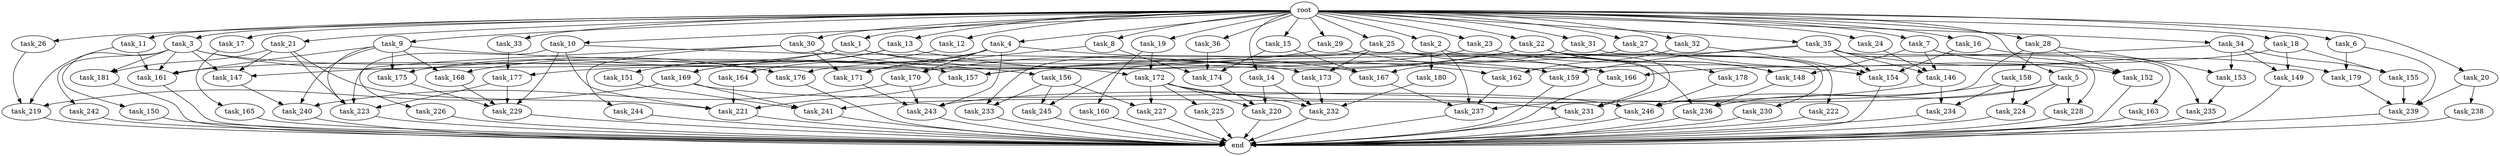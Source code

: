 digraph G {
  root [size="0.000000"];
  task_1 [size="1.024000"];
  task_2 [size="1.024000"];
  task_3 [size="1.024000"];
  task_4 [size="1.024000"];
  task_5 [size="1.024000"];
  task_6 [size="1.024000"];
  task_7 [size="1.024000"];
  task_8 [size="1.024000"];
  task_9 [size="1.024000"];
  task_10 [size="1.024000"];
  task_11 [size="1.024000"];
  task_12 [size="1.024000"];
  task_13 [size="1.024000"];
  task_14 [size="1.024000"];
  task_15 [size="1.024000"];
  task_16 [size="1.024000"];
  task_17 [size="1.024000"];
  task_18 [size="1.024000"];
  task_19 [size="1.024000"];
  task_20 [size="1.024000"];
  task_21 [size="1.024000"];
  task_22 [size="1.024000"];
  task_23 [size="1.024000"];
  task_24 [size="1.024000"];
  task_25 [size="1.024000"];
  task_26 [size="1.024000"];
  task_27 [size="1.024000"];
  task_28 [size="1.024000"];
  task_29 [size="1.024000"];
  task_30 [size="1.024000"];
  task_31 [size="1.024000"];
  task_32 [size="1.024000"];
  task_33 [size="1.024000"];
  task_34 [size="1.024000"];
  task_35 [size="1.024000"];
  task_36 [size="1.024000"];
  task_146 [size="841813590.016000"];
  task_147 [size="1529008357.376000"];
  task_148 [size="987842478.080000"];
  task_149 [size="292057776.128000"];
  task_150 [size="695784701.952000"];
  task_151 [size="77309411.328000"];
  task_152 [size="1314259992.576000"];
  task_153 [size="627065225.216000"];
  task_154 [size="1554778161.152000"];
  task_155 [size="292057776.128000"];
  task_156 [size="549755813.888000"];
  task_157 [size="850403524.608000"];
  task_158 [size="549755813.888000"];
  task_159 [size="1245540515.840000"];
  task_160 [size="137438953.472000"];
  task_161 [size="1314259992.576000"];
  task_162 [size="627065225.216000"];
  task_163 [size="214748364.800000"];
  task_164 [size="858993459.200000"];
  task_165 [size="420906795.008000"];
  task_166 [size="1288490188.800000"];
  task_167 [size="1047972020.224000"];
  task_168 [size="627065225.216000"];
  task_169 [size="1279900254.208000"];
  task_170 [size="936302870.528000"];
  task_171 [size="1632087572.480000"];
  task_172 [size="214748364.800000"];
  task_173 [size="523986010.112000"];
  task_174 [size="1692217114.624000"];
  task_175 [size="1245540515.840000"];
  task_176 [size="1245540515.840000"];
  task_177 [size="1245540515.840000"];
  task_178 [size="77309411.328000"];
  task_179 [size="584115552.256000"];
  task_180 [size="695784701.952000"];
  task_181 [size="833223655.424000"];
  task_219 [size="1030792151.040000"];
  task_220 [size="1151051235.328000"];
  task_221 [size="558345748.480000"];
  task_222 [size="214748364.800000"];
  task_223 [size="798863917.056000"];
  task_224 [size="446676598.784000"];
  task_225 [size="858993459.200000"];
  task_226 [size="309237645.312000"];
  task_227 [size="936302870.528000"];
  task_228 [size="858993459.200000"];
  task_229 [size="695784701.952000"];
  task_230 [size="77309411.328000"];
  task_231 [size="1632087572.480000"];
  task_232 [size="1623497637.888000"];
  task_233 [size="292057776.128000"];
  task_234 [size="171798691.840000"];
  task_235 [size="1279900254.208000"];
  task_236 [size="1073741824.000000"];
  task_237 [size="2525440770.048000"];
  task_238 [size="420906795.008000"];
  task_239 [size="1365799600.128000"];
  task_240 [size="824633720.832000"];
  task_241 [size="309237645.312000"];
  task_242 [size="695784701.952000"];
  task_243 [size="1443109011.456000"];
  task_244 [size="77309411.328000"];
  task_245 [size="627065225.216000"];
  task_246 [size="584115552.256000"];
  end [size="0.000000"];

  root -> task_1 [size="1.000000"];
  root -> task_2 [size="1.000000"];
  root -> task_3 [size="1.000000"];
  root -> task_4 [size="1.000000"];
  root -> task_5 [size="1.000000"];
  root -> task_6 [size="1.000000"];
  root -> task_7 [size="1.000000"];
  root -> task_8 [size="1.000000"];
  root -> task_9 [size="1.000000"];
  root -> task_10 [size="1.000000"];
  root -> task_11 [size="1.000000"];
  root -> task_12 [size="1.000000"];
  root -> task_13 [size="1.000000"];
  root -> task_14 [size="1.000000"];
  root -> task_15 [size="1.000000"];
  root -> task_16 [size="1.000000"];
  root -> task_17 [size="1.000000"];
  root -> task_18 [size="1.000000"];
  root -> task_19 [size="1.000000"];
  root -> task_20 [size="1.000000"];
  root -> task_21 [size="1.000000"];
  root -> task_22 [size="1.000000"];
  root -> task_23 [size="1.000000"];
  root -> task_24 [size="1.000000"];
  root -> task_25 [size="1.000000"];
  root -> task_26 [size="1.000000"];
  root -> task_27 [size="1.000000"];
  root -> task_28 [size="1.000000"];
  root -> task_29 [size="1.000000"];
  root -> task_30 [size="1.000000"];
  root -> task_31 [size="1.000000"];
  root -> task_32 [size="1.000000"];
  root -> task_33 [size="1.000000"];
  root -> task_34 [size="1.000000"];
  root -> task_35 [size="1.000000"];
  root -> task_36 [size="1.000000"];
  task_1 -> task_147 [size="679477248.000000"];
  task_1 -> task_159 [size="679477248.000000"];
  task_1 -> task_167 [size="679477248.000000"];
  task_1 -> task_175 [size="679477248.000000"];
  task_2 -> task_180 [size="679477248.000000"];
  task_2 -> task_231 [size="679477248.000000"];
  task_2 -> task_237 [size="679477248.000000"];
  task_3 -> task_147 [size="679477248.000000"];
  task_3 -> task_150 [size="679477248.000000"];
  task_3 -> task_157 [size="679477248.000000"];
  task_3 -> task_161 [size="679477248.000000"];
  task_3 -> task_176 [size="679477248.000000"];
  task_3 -> task_181 [size="679477248.000000"];
  task_3 -> task_242 [size="679477248.000000"];
  task_4 -> task_164 [size="838860800.000000"];
  task_4 -> task_166 [size="838860800.000000"];
  task_4 -> task_169 [size="838860800.000000"];
  task_4 -> task_170 [size="838860800.000000"];
  task_4 -> task_171 [size="838860800.000000"];
  task_4 -> task_243 [size="838860800.000000"];
  task_5 -> task_224 [size="301989888.000000"];
  task_5 -> task_228 [size="301989888.000000"];
  task_5 -> task_236 [size="301989888.000000"];
  task_5 -> task_243 [size="301989888.000000"];
  task_6 -> task_179 [size="33554432.000000"];
  task_6 -> task_239 [size="33554432.000000"];
  task_7 -> task_146 [size="209715200.000000"];
  task_7 -> task_148 [size="209715200.000000"];
  task_7 -> task_152 [size="209715200.000000"];
  task_7 -> task_163 [size="209715200.000000"];
  task_8 -> task_171 [size="679477248.000000"];
  task_8 -> task_174 [size="679477248.000000"];
  task_9 -> task_156 [size="536870912.000000"];
  task_9 -> task_161 [size="536870912.000000"];
  task_9 -> task_168 [size="536870912.000000"];
  task_9 -> task_175 [size="536870912.000000"];
  task_9 -> task_223 [size="536870912.000000"];
  task_9 -> task_240 [size="536870912.000000"];
  task_10 -> task_173 [size="301989888.000000"];
  task_10 -> task_221 [size="301989888.000000"];
  task_10 -> task_226 [size="301989888.000000"];
  task_10 -> task_229 [size="301989888.000000"];
  task_11 -> task_161 [size="33554432.000000"];
  task_11 -> task_219 [size="33554432.000000"];
  task_12 -> task_169 [size="411041792.000000"];
  task_13 -> task_151 [size="75497472.000000"];
  task_13 -> task_162 [size="75497472.000000"];
  task_13 -> task_168 [size="75497472.000000"];
  task_14 -> task_220 [size="75497472.000000"];
  task_14 -> task_232 [size="75497472.000000"];
  task_15 -> task_167 [size="134217728.000000"];
  task_15 -> task_174 [size="134217728.000000"];
  task_16 -> task_154 [size="411041792.000000"];
  task_16 -> task_235 [size="411041792.000000"];
  task_17 -> task_165 [size="411041792.000000"];
  task_18 -> task_149 [size="209715200.000000"];
  task_18 -> task_155 [size="209715200.000000"];
  task_18 -> task_166 [size="209715200.000000"];
  task_19 -> task_160 [size="134217728.000000"];
  task_19 -> task_172 [size="134217728.000000"];
  task_20 -> task_238 [size="411041792.000000"];
  task_20 -> task_239 [size="411041792.000000"];
  task_21 -> task_147 [size="134217728.000000"];
  task_21 -> task_181 [size="134217728.000000"];
  task_21 -> task_221 [size="134217728.000000"];
  task_21 -> task_223 [size="134217728.000000"];
  task_22 -> task_148 [size="75497472.000000"];
  task_22 -> task_157 [size="75497472.000000"];
  task_22 -> task_170 [size="75497472.000000"];
  task_22 -> task_178 [size="75497472.000000"];
  task_22 -> task_230 [size="75497472.000000"];
  task_22 -> task_231 [size="75497472.000000"];
  task_23 -> task_148 [size="679477248.000000"];
  task_23 -> task_177 [size="679477248.000000"];
  task_24 -> task_146 [size="75497472.000000"];
  task_25 -> task_166 [size="209715200.000000"];
  task_25 -> task_173 [size="209715200.000000"];
  task_25 -> task_233 [size="209715200.000000"];
  task_25 -> task_236 [size="209715200.000000"];
  task_26 -> task_219 [size="838860800.000000"];
  task_27 -> task_152 [size="536870912.000000"];
  task_27 -> task_176 [size="536870912.000000"];
  task_28 -> task_152 [size="536870912.000000"];
  task_28 -> task_153 [size="536870912.000000"];
  task_28 -> task_158 [size="536870912.000000"];
  task_28 -> task_237 [size="536870912.000000"];
  task_29 -> task_154 [size="33554432.000000"];
  task_29 -> task_161 [size="33554432.000000"];
  task_30 -> task_171 [size="75497472.000000"];
  task_30 -> task_172 [size="75497472.000000"];
  task_30 -> task_223 [size="75497472.000000"];
  task_30 -> task_244 [size="75497472.000000"];
  task_31 -> task_167 [size="209715200.000000"];
  task_31 -> task_222 [size="209715200.000000"];
  task_32 -> task_154 [size="536870912.000000"];
  task_32 -> task_162 [size="536870912.000000"];
  task_33 -> task_177 [size="536870912.000000"];
  task_34 -> task_149 [size="75497472.000000"];
  task_34 -> task_153 [size="75497472.000000"];
  task_34 -> task_155 [size="75497472.000000"];
  task_34 -> task_157 [size="75497472.000000"];
  task_35 -> task_146 [size="536870912.000000"];
  task_35 -> task_154 [size="536870912.000000"];
  task_35 -> task_159 [size="536870912.000000"];
  task_35 -> task_179 [size="536870912.000000"];
  task_35 -> task_228 [size="536870912.000000"];
  task_35 -> task_245 [size="536870912.000000"];
  task_36 -> task_174 [size="838860800.000000"];
  task_146 -> task_234 [size="33554432.000000"];
  task_146 -> task_241 [size="33554432.000000"];
  task_147 -> task_240 [size="134217728.000000"];
  task_148 -> task_236 [size="536870912.000000"];
  task_149 -> end [size="1.000000"];
  task_150 -> end [size="1.000000"];
  task_151 -> task_241 [size="134217728.000000"];
  task_152 -> end [size="1.000000"];
  task_153 -> task_235 [size="838860800.000000"];
  task_154 -> end [size="1.000000"];
  task_155 -> task_239 [size="679477248.000000"];
  task_156 -> task_227 [size="75497472.000000"];
  task_156 -> task_233 [size="75497472.000000"];
  task_156 -> task_245 [size="75497472.000000"];
  task_157 -> task_221 [size="75497472.000000"];
  task_158 -> task_224 [size="134217728.000000"];
  task_158 -> task_234 [size="134217728.000000"];
  task_158 -> task_246 [size="134217728.000000"];
  task_159 -> end [size="1.000000"];
  task_160 -> end [size="1.000000"];
  task_161 -> end [size="1.000000"];
  task_162 -> task_237 [size="838860800.000000"];
  task_163 -> end [size="1.000000"];
  task_164 -> task_221 [size="33554432.000000"];
  task_165 -> end [size="1.000000"];
  task_166 -> end [size="1.000000"];
  task_167 -> task_237 [size="411041792.000000"];
  task_168 -> task_229 [size="134217728.000000"];
  task_169 -> task_219 [size="134217728.000000"];
  task_169 -> task_241 [size="134217728.000000"];
  task_169 -> task_246 [size="134217728.000000"];
  task_170 -> task_240 [size="134217728.000000"];
  task_170 -> task_243 [size="134217728.000000"];
  task_171 -> task_243 [size="134217728.000000"];
  task_172 -> task_220 [size="838860800.000000"];
  task_172 -> task_225 [size="838860800.000000"];
  task_172 -> task_227 [size="838860800.000000"];
  task_172 -> task_231 [size="838860800.000000"];
  task_172 -> task_232 [size="838860800.000000"];
  task_173 -> task_232 [size="536870912.000000"];
  task_174 -> task_220 [size="209715200.000000"];
  task_175 -> task_229 [size="209715200.000000"];
  task_176 -> end [size="1.000000"];
  task_177 -> task_223 [size="33554432.000000"];
  task_177 -> task_229 [size="33554432.000000"];
  task_178 -> task_246 [size="301989888.000000"];
  task_179 -> task_239 [size="209715200.000000"];
  task_180 -> task_232 [size="134217728.000000"];
  task_181 -> end [size="1.000000"];
  task_219 -> end [size="1.000000"];
  task_220 -> end [size="1.000000"];
  task_221 -> end [size="1.000000"];
  task_222 -> end [size="1.000000"];
  task_223 -> end [size="1.000000"];
  task_224 -> end [size="1.000000"];
  task_225 -> end [size="1.000000"];
  task_226 -> end [size="1.000000"];
  task_227 -> end [size="1.000000"];
  task_228 -> end [size="1.000000"];
  task_229 -> end [size="1.000000"];
  task_230 -> end [size="1.000000"];
  task_231 -> end [size="1.000000"];
  task_232 -> end [size="1.000000"];
  task_233 -> end [size="1.000000"];
  task_234 -> end [size="1.000000"];
  task_235 -> end [size="1.000000"];
  task_236 -> end [size="1.000000"];
  task_237 -> end [size="1.000000"];
  task_238 -> end [size="1.000000"];
  task_239 -> end [size="1.000000"];
  task_240 -> end [size="1.000000"];
  task_241 -> end [size="1.000000"];
  task_242 -> end [size="1.000000"];
  task_243 -> end [size="1.000000"];
  task_244 -> end [size="1.000000"];
  task_245 -> end [size="1.000000"];
  task_246 -> end [size="1.000000"];
}
